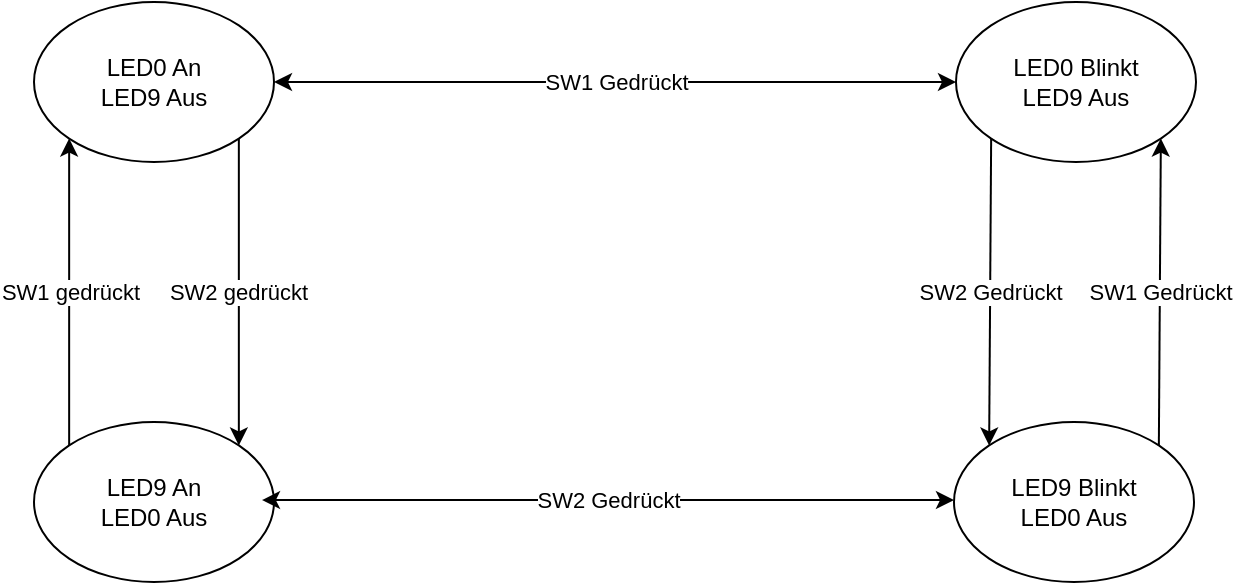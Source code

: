 <mxfile version="22.0.5" type="github">
  <diagram id="C5RBs43oDa-KdzZeNtuy" name="Page-1">
    <mxGraphModel dx="1434" dy="726" grid="1" gridSize="10" guides="1" tooltips="1" connect="1" arrows="1" fold="1" page="1" pageScale="1" pageWidth="827" pageHeight="1169" math="0" shadow="0">
      <root>
        <mxCell id="WIyWlLk6GJQsqaUBKTNV-0" />
        <mxCell id="WIyWlLk6GJQsqaUBKTNV-1" parent="WIyWlLk6GJQsqaUBKTNV-0" />
        <mxCell id="-IWh4WuzgYLWiWa0NZZR-0" value="LED0 An&lt;br&gt;LED9 Aus" style="ellipse;whiteSpace=wrap;html=1;" vertex="1" parent="WIyWlLk6GJQsqaUBKTNV-1">
          <mxGeometry x="120" y="180" width="120" height="80" as="geometry" />
        </mxCell>
        <mxCell id="-IWh4WuzgYLWiWa0NZZR-1" value="LED0 Blinkt&lt;br&gt;LED9 Aus" style="ellipse;whiteSpace=wrap;html=1;" vertex="1" parent="WIyWlLk6GJQsqaUBKTNV-1">
          <mxGeometry x="581" y="180" width="120" height="80" as="geometry" />
        </mxCell>
        <mxCell id="-IWh4WuzgYLWiWa0NZZR-2" value="LED9 An&lt;br&gt;LED0 Aus" style="ellipse;whiteSpace=wrap;html=1;" vertex="1" parent="WIyWlLk6GJQsqaUBKTNV-1">
          <mxGeometry x="120" y="390" width="120" height="80" as="geometry" />
        </mxCell>
        <mxCell id="-IWh4WuzgYLWiWa0NZZR-3" value="LED9 Blinkt&lt;br&gt;LED0 Aus" style="ellipse;whiteSpace=wrap;html=1;" vertex="1" parent="WIyWlLk6GJQsqaUBKTNV-1">
          <mxGeometry x="580" y="390" width="120" height="80" as="geometry" />
        </mxCell>
        <mxCell id="-IWh4WuzgYLWiWa0NZZR-4" value="SW1 Gedrückt" style="endArrow=classic;startArrow=classic;html=1;rounded=0;entryX=0;entryY=0.5;entryDx=0;entryDy=0;exitX=1;exitY=0.5;exitDx=0;exitDy=0;" edge="1" parent="WIyWlLk6GJQsqaUBKTNV-1" source="-IWh4WuzgYLWiWa0NZZR-0" target="-IWh4WuzgYLWiWa0NZZR-1">
          <mxGeometry width="50" height="50" relative="1" as="geometry">
            <mxPoint x="390" y="400" as="sourcePoint" />
            <mxPoint x="440" y="350" as="targetPoint" />
            <Array as="points" />
          </mxGeometry>
        </mxCell>
        <mxCell id="-IWh4WuzgYLWiWa0NZZR-7" value="SW2 Gedrückt" style="endArrow=classic;startArrow=classic;html=1;rounded=0;exitX=0.95;exitY=0.488;exitDx=0;exitDy=0;exitPerimeter=0;" edge="1" parent="WIyWlLk6GJQsqaUBKTNV-1" source="-IWh4WuzgYLWiWa0NZZR-2">
          <mxGeometry width="50" height="50" relative="1" as="geometry">
            <mxPoint x="390" y="400" as="sourcePoint" />
            <mxPoint x="580" y="429" as="targetPoint" />
          </mxGeometry>
        </mxCell>
        <mxCell id="-IWh4WuzgYLWiWa0NZZR-9" value="SW1 gedrückt" style="endArrow=classic;html=1;rounded=0;exitX=0;exitY=0;exitDx=0;exitDy=0;entryX=0;entryY=1;entryDx=0;entryDy=0;" edge="1" parent="WIyWlLk6GJQsqaUBKTNV-1" source="-IWh4WuzgYLWiWa0NZZR-2" target="-IWh4WuzgYLWiWa0NZZR-0">
          <mxGeometry width="50" height="50" relative="1" as="geometry">
            <mxPoint x="157.08" y="390" as="sourcePoint" />
            <mxPoint x="150.0" y="252" as="targetPoint" />
          </mxGeometry>
        </mxCell>
        <mxCell id="-IWh4WuzgYLWiWa0NZZR-12" value="SW2 gedrückt" style="endArrow=classic;html=1;rounded=0;exitX=1;exitY=1;exitDx=0;exitDy=0;entryX=1;entryY=0;entryDx=0;entryDy=0;" edge="1" parent="WIyWlLk6GJQsqaUBKTNV-1" source="-IWh4WuzgYLWiWa0NZZR-0" target="-IWh4WuzgYLWiWa0NZZR-2">
          <mxGeometry width="50" height="50" relative="1" as="geometry">
            <mxPoint x="390" y="400" as="sourcePoint" />
            <mxPoint x="440" y="350" as="targetPoint" />
          </mxGeometry>
        </mxCell>
        <mxCell id="-IWh4WuzgYLWiWa0NZZR-13" value="SW2 Gedrückt" style="endArrow=classic;html=1;rounded=0;exitX=0;exitY=1;exitDx=0;exitDy=0;entryX=0;entryY=0;entryDx=0;entryDy=0;" edge="1" parent="WIyWlLk6GJQsqaUBKTNV-1" source="-IWh4WuzgYLWiWa0NZZR-1" target="-IWh4WuzgYLWiWa0NZZR-3">
          <mxGeometry width="50" height="50" relative="1" as="geometry">
            <mxPoint x="390" y="400" as="sourcePoint" />
            <mxPoint x="440" y="350" as="targetPoint" />
          </mxGeometry>
        </mxCell>
        <mxCell id="-IWh4WuzgYLWiWa0NZZR-14" value="SW1 Gedrückt" style="endArrow=classic;html=1;rounded=0;entryX=1;entryY=1;entryDx=0;entryDy=0;exitX=1;exitY=0;exitDx=0;exitDy=0;" edge="1" parent="WIyWlLk6GJQsqaUBKTNV-1" source="-IWh4WuzgYLWiWa0NZZR-3" target="-IWh4WuzgYLWiWa0NZZR-1">
          <mxGeometry width="50" height="50" relative="1" as="geometry">
            <mxPoint x="390" y="400" as="sourcePoint" />
            <mxPoint x="440" y="350" as="targetPoint" />
          </mxGeometry>
        </mxCell>
      </root>
    </mxGraphModel>
  </diagram>
</mxfile>
